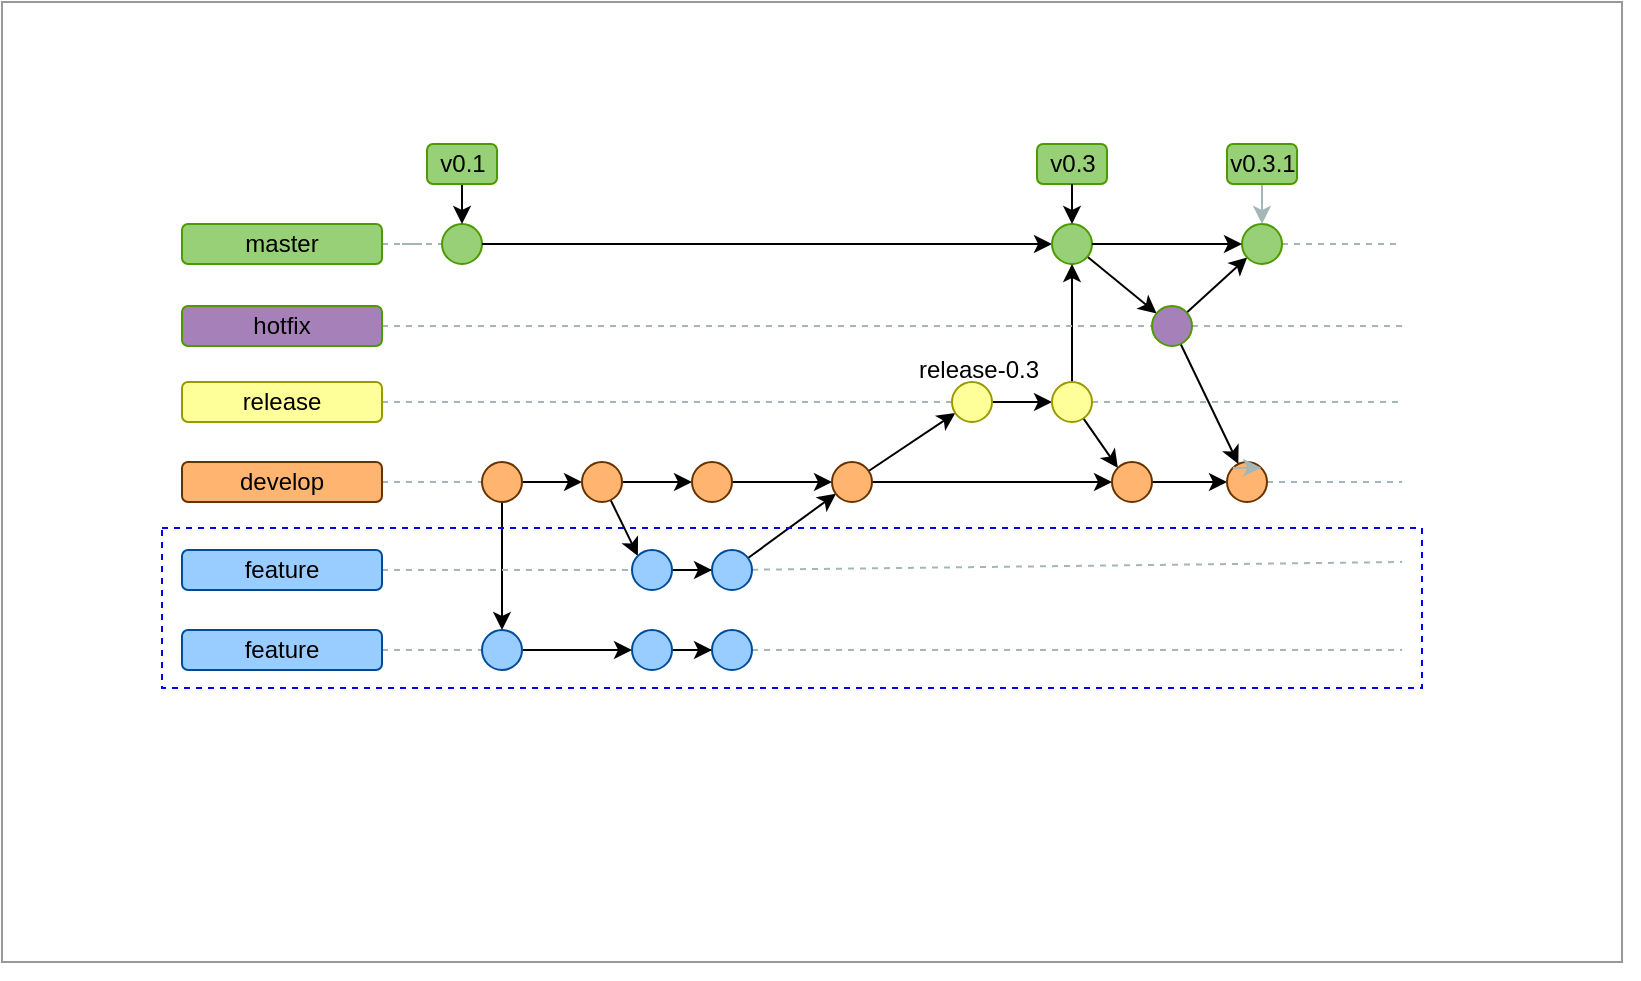 <mxfile version="14.0.3" type="github">
  <diagram id="NFnk5CNEQlGa55r-qeUA" name="Page-1">
    <mxGraphModel dx="2253" dy="713" grid="1" gridSize="10" guides="1" tooltips="1" connect="1" arrows="1" fold="1" page="1" pageScale="1" pageWidth="827" pageHeight="1169" math="0" shadow="0">
      <root>
        <mxCell id="0" />
        <mxCell id="1" parent="0" />
        <mxCell id="BHr-HHq2_wPLYs7JveMa-1" value="" style="edgeStyle=orthogonalEdgeStyle;rounded=0;orthogonalLoop=1;jettySize=auto;html=1;entryX=0;entryY=0.5;entryDx=0;entryDy=0;dashed=1;endArrow=none;endFill=0;strokeColor=#A4B7B8;" edge="1" parent="1" source="BHr-HHq2_wPLYs7JveMa-2" target="BHr-HHq2_wPLYs7JveMa-3">
          <mxGeometry relative="1" as="geometry">
            <mxPoint x="150" y="261" as="targetPoint" />
          </mxGeometry>
        </mxCell>
        <mxCell id="BHr-HHq2_wPLYs7JveMa-2" value="master" style="rounded=1;whiteSpace=wrap;html=1;fillColor=#97D077;strokeColor=#4D9900;" vertex="1" parent="1">
          <mxGeometry x="-40" y="231" width="100" height="20" as="geometry" />
        </mxCell>
        <mxCell id="BHr-HHq2_wPLYs7JveMa-3" value="" style="ellipse;whiteSpace=wrap;html=1;aspect=fixed;fillColor=#97D077;strokeColor=#4D9900;" vertex="1" parent="1">
          <mxGeometry x="90" y="231" width="20" height="20" as="geometry" />
        </mxCell>
        <mxCell id="BHr-HHq2_wPLYs7JveMa-4" value="" style="edgeStyle=none;rounded=0;jumpStyle=none;orthogonalLoop=1;jettySize=auto;html=1;exitX=1;exitY=0.5;exitDx=0;exitDy=0;" edge="1" parent="1" source="BHr-HHq2_wPLYs7JveMa-3" target="BHr-HHq2_wPLYs7JveMa-7">
          <mxGeometry relative="1" as="geometry">
            <mxPoint x="147.5" y="241" as="sourcePoint" />
          </mxGeometry>
        </mxCell>
        <mxCell id="BHr-HHq2_wPLYs7JveMa-5" value="" style="edgeStyle=none;rounded=0;jumpStyle=none;orthogonalLoop=1;jettySize=auto;html=1;dashed=1;endArrow=none;endFill=0;strokeColor=#A4B7B8;" edge="1" parent="1" source="BHr-HHq2_wPLYs7JveMa-61">
          <mxGeometry relative="1" as="geometry">
            <mxPoint x="505" y="241" as="targetPoint" />
          </mxGeometry>
        </mxCell>
        <mxCell id="BHr-HHq2_wPLYs7JveMa-6" style="edgeStyle=none;rounded=0;jumpStyle=none;orthogonalLoop=1;jettySize=auto;html=1;endArrow=classic;endFill=1;strokeColor=#000000;strokeWidth=1;" edge="1" parent="1" source="BHr-HHq2_wPLYs7JveMa-7" target="BHr-HHq2_wPLYs7JveMa-59">
          <mxGeometry relative="1" as="geometry" />
        </mxCell>
        <mxCell id="BHr-HHq2_wPLYs7JveMa-7" value="" style="ellipse;whiteSpace=wrap;html=1;aspect=fixed;fillColor=#97D077;strokeColor=#4D9900;" vertex="1" parent="1">
          <mxGeometry x="395" y="231" width="20" height="20" as="geometry" />
        </mxCell>
        <mxCell id="BHr-HHq2_wPLYs7JveMa-8" style="edgeStyle=none;rounded=0;jumpStyle=none;orthogonalLoop=1;jettySize=auto;html=1;entryX=1;entryY=0.5;entryDx=0;entryDy=0;dashed=1;strokeColor=#A4B7B8;" edge="1" parent="1" source="BHr-HHq2_wPLYs7JveMa-9" target="BHr-HHq2_wPLYs7JveMa-29">
          <mxGeometry relative="1" as="geometry" />
        </mxCell>
        <mxCell id="BHr-HHq2_wPLYs7JveMa-9" value="release" style="rounded=1;whiteSpace=wrap;html=1;fillColor=#FFFF99;strokeColor=#999900;" vertex="1" parent="1">
          <mxGeometry x="-40" y="310" width="100" height="20" as="geometry" />
        </mxCell>
        <mxCell id="BHr-HHq2_wPLYs7JveMa-10" style="edgeStyle=orthogonalEdgeStyle;rounded=0;orthogonalLoop=1;jettySize=auto;html=1;exitX=1;exitY=0.5;exitDx=0;exitDy=0;dashed=1;endArrow=none;endFill=0;strokeColor=#A4B7B8;" edge="1" parent="1" source="BHr-HHq2_wPLYs7JveMa-11" target="BHr-HHq2_wPLYs7JveMa-14">
          <mxGeometry relative="1" as="geometry" />
        </mxCell>
        <mxCell id="BHr-HHq2_wPLYs7JveMa-11" value="develop" style="rounded=1;whiteSpace=wrap;html=1;fillColor=#FFB570;strokeColor=#663300;" vertex="1" parent="1">
          <mxGeometry x="-40" y="350" width="100" height="20" as="geometry" />
        </mxCell>
        <mxCell id="BHr-HHq2_wPLYs7JveMa-12" style="rounded=0;orthogonalLoop=1;jettySize=auto;html=1;" edge="1" parent="1" source="BHr-HHq2_wPLYs7JveMa-14" target="BHr-HHq2_wPLYs7JveMa-45">
          <mxGeometry relative="1" as="geometry">
            <mxPoint x="145" y="434" as="targetPoint" />
          </mxGeometry>
        </mxCell>
        <mxCell id="BHr-HHq2_wPLYs7JveMa-13" value="" style="edgeStyle=orthogonalEdgeStyle;rounded=0;orthogonalLoop=1;jettySize=auto;html=1;" edge="1" parent="1" source="BHr-HHq2_wPLYs7JveMa-14" target="BHr-HHq2_wPLYs7JveMa-17">
          <mxGeometry relative="1" as="geometry" />
        </mxCell>
        <mxCell id="BHr-HHq2_wPLYs7JveMa-14" value="" style="ellipse;whiteSpace=wrap;html=1;aspect=fixed;fillColor=#FFB570;strokeColor=#663300;" vertex="1" parent="1">
          <mxGeometry x="110" y="350" width="20" height="20" as="geometry" />
        </mxCell>
        <mxCell id="BHr-HHq2_wPLYs7JveMa-15" value="" style="edgeStyle=orthogonalEdgeStyle;rounded=0;orthogonalLoop=1;jettySize=auto;html=1;" edge="1" parent="1" source="BHr-HHq2_wPLYs7JveMa-17" target="BHr-HHq2_wPLYs7JveMa-19">
          <mxGeometry relative="1" as="geometry" />
        </mxCell>
        <mxCell id="BHr-HHq2_wPLYs7JveMa-16" style="edgeStyle=none;rounded=0;jumpStyle=none;orthogonalLoop=1;jettySize=auto;html=1;entryX=0;entryY=0;entryDx=0;entryDy=0;endArrow=classic;endFill=1;strokeColor=#000000;strokeWidth=1;" edge="1" parent="1" source="BHr-HHq2_wPLYs7JveMa-17" target="BHr-HHq2_wPLYs7JveMa-51">
          <mxGeometry relative="1" as="geometry" />
        </mxCell>
        <mxCell id="BHr-HHq2_wPLYs7JveMa-17" value="" style="ellipse;whiteSpace=wrap;html=1;aspect=fixed;fillColor=#FFB570;strokeColor=#663300;" vertex="1" parent="1">
          <mxGeometry x="160" y="350" width="20" height="20" as="geometry" />
        </mxCell>
        <mxCell id="BHr-HHq2_wPLYs7JveMa-18" style="edgeStyle=none;rounded=0;jumpStyle=none;orthogonalLoop=1;jettySize=auto;html=1;" edge="1" parent="1" source="BHr-HHq2_wPLYs7JveMa-19" target="BHr-HHq2_wPLYs7JveMa-23">
          <mxGeometry relative="1" as="geometry" />
        </mxCell>
        <mxCell id="BHr-HHq2_wPLYs7JveMa-19" value="" style="ellipse;whiteSpace=wrap;html=1;aspect=fixed;fillColor=#FFB570;strokeColor=#663300;" vertex="1" parent="1">
          <mxGeometry x="215" y="350" width="20" height="20" as="geometry" />
        </mxCell>
        <mxCell id="BHr-HHq2_wPLYs7JveMa-20" value="" style="rounded=0;orthogonalLoop=1;jettySize=auto;html=1;jumpStyle=none;" edge="1" parent="1" target="BHr-HHq2_wPLYs7JveMa-23">
          <mxGeometry relative="1" as="geometry">
            <mxPoint x="243.019" y="398.025" as="sourcePoint" />
          </mxGeometry>
        </mxCell>
        <mxCell id="BHr-HHq2_wPLYs7JveMa-21" value="" style="edgeStyle=none;rounded=0;jumpStyle=none;orthogonalLoop=1;jettySize=auto;html=1;" edge="1" parent="1" source="BHr-HHq2_wPLYs7JveMa-23" target="BHr-HHq2_wPLYs7JveMa-26">
          <mxGeometry relative="1" as="geometry" />
        </mxCell>
        <mxCell id="BHr-HHq2_wPLYs7JveMa-22" style="edgeStyle=none;rounded=0;jumpStyle=none;orthogonalLoop=1;jettySize=auto;html=1;" edge="1" parent="1" source="BHr-HHq2_wPLYs7JveMa-23" target="BHr-HHq2_wPLYs7JveMa-29">
          <mxGeometry relative="1" as="geometry">
            <mxPoint x="319" y="350" as="targetPoint" />
          </mxGeometry>
        </mxCell>
        <mxCell id="BHr-HHq2_wPLYs7JveMa-23" value="" style="ellipse;whiteSpace=wrap;html=1;aspect=fixed;fillColor=#FFB570;strokeColor=#663300;" vertex="1" parent="1">
          <mxGeometry x="285" y="350" width="20" height="20" as="geometry" />
        </mxCell>
        <mxCell id="BHr-HHq2_wPLYs7JveMa-24" value="" style="edgeStyle=none;rounded=0;jumpStyle=none;orthogonalLoop=1;jettySize=auto;html=1;dashed=1;endArrow=none;endFill=0;strokeColor=#A4B7B8;exitX=1;exitY=0.5;exitDx=0;exitDy=0;" edge="1" parent="1" source="BHr-HHq2_wPLYs7JveMa-27">
          <mxGeometry relative="1" as="geometry">
            <mxPoint x="480" y="360" as="sourcePoint" />
            <mxPoint x="570" y="360" as="targetPoint" />
          </mxGeometry>
        </mxCell>
        <mxCell id="BHr-HHq2_wPLYs7JveMa-25" value="" style="edgeStyle=none;rounded=0;jumpStyle=none;orthogonalLoop=1;jettySize=auto;html=1;endArrow=classic;endFill=1;strokeColor=#000000;strokeWidth=1;" edge="1" parent="1" source="BHr-HHq2_wPLYs7JveMa-26" target="BHr-HHq2_wPLYs7JveMa-27">
          <mxGeometry relative="1" as="geometry" />
        </mxCell>
        <mxCell id="BHr-HHq2_wPLYs7JveMa-26" value="" style="ellipse;whiteSpace=wrap;html=1;aspect=fixed;fillColor=#FFB570;strokeColor=#663300;" vertex="1" parent="1">
          <mxGeometry x="425" y="350" width="20" height="20" as="geometry" />
        </mxCell>
        <mxCell id="BHr-HHq2_wPLYs7JveMa-27" value="" style="ellipse;whiteSpace=wrap;html=1;aspect=fixed;fillColor=#FFB570;strokeColor=#663300;" vertex="1" parent="1">
          <mxGeometry x="482.5" y="350" width="20" height="20" as="geometry" />
        </mxCell>
        <mxCell id="BHr-HHq2_wPLYs7JveMa-28" value="" style="edgeStyle=none;rounded=0;jumpStyle=none;orthogonalLoop=1;jettySize=auto;html=1;" edge="1" parent="1" source="BHr-HHq2_wPLYs7JveMa-29" target="BHr-HHq2_wPLYs7JveMa-33">
          <mxGeometry relative="1" as="geometry" />
        </mxCell>
        <mxCell id="BHr-HHq2_wPLYs7JveMa-29" value="" style="ellipse;whiteSpace=wrap;html=1;aspect=fixed;fillColor=#FFFF99;strokeColor=#999900;" vertex="1" parent="1">
          <mxGeometry x="345" y="310" width="20" height="20" as="geometry" />
        </mxCell>
        <mxCell id="BHr-HHq2_wPLYs7JveMa-30" style="edgeStyle=none;rounded=0;jumpStyle=none;orthogonalLoop=1;jettySize=auto;html=1;entryX=0.5;entryY=1;entryDx=0;entryDy=0;" edge="1" parent="1" source="BHr-HHq2_wPLYs7JveMa-33" target="BHr-HHq2_wPLYs7JveMa-7">
          <mxGeometry relative="1" as="geometry" />
        </mxCell>
        <mxCell id="BHr-HHq2_wPLYs7JveMa-31" value="" style="edgeStyle=none;rounded=0;jumpStyle=none;orthogonalLoop=1;jettySize=auto;html=1;dashed=1;endArrow=none;endFill=0;strokeColor=#A4B7B8;" edge="1" parent="1" source="BHr-HHq2_wPLYs7JveMa-33">
          <mxGeometry relative="1" as="geometry">
            <mxPoint x="570" y="320" as="targetPoint" />
          </mxGeometry>
        </mxCell>
        <mxCell id="BHr-HHq2_wPLYs7JveMa-32" style="edgeStyle=none;rounded=0;jumpStyle=none;orthogonalLoop=1;jettySize=auto;html=1;entryX=0;entryY=0;entryDx=0;entryDy=0;endArrow=classic;endFill=1;strokeColor=#000000;strokeWidth=1;" edge="1" parent="1" source="BHr-HHq2_wPLYs7JveMa-33" target="BHr-HHq2_wPLYs7JveMa-26">
          <mxGeometry relative="1" as="geometry" />
        </mxCell>
        <mxCell id="BHr-HHq2_wPLYs7JveMa-33" value="" style="ellipse;whiteSpace=wrap;html=1;aspect=fixed;fillColor=#FFFF99;strokeColor=#999900;" vertex="1" parent="1">
          <mxGeometry x="395" y="310" width="20" height="20" as="geometry" />
        </mxCell>
        <mxCell id="BHr-HHq2_wPLYs7JveMa-34" style="edgeStyle=none;rounded=0;jumpStyle=none;orthogonalLoop=1;jettySize=auto;html=1;endArrow=classic;endFill=1;strokeWidth=1;" edge="1" parent="1" source="BHr-HHq2_wPLYs7JveMa-35" target="BHr-HHq2_wPLYs7JveMa-3">
          <mxGeometry relative="1" as="geometry" />
        </mxCell>
        <mxCell id="BHr-HHq2_wPLYs7JveMa-35" value="v0.1" style="rounded=1;whiteSpace=wrap;html=1;fillColor=#97D077;strokeColor=#4D9900;" vertex="1" parent="1">
          <mxGeometry x="82.5" y="191" width="35" height="20" as="geometry" />
        </mxCell>
        <mxCell id="BHr-HHq2_wPLYs7JveMa-36" value="v0.3" style="rounded=1;whiteSpace=wrap;html=1;fillColor=#97D077;strokeColor=#4D9900;" vertex="1" parent="1">
          <mxGeometry x="387.5" y="191" width="35" height="20" as="geometry" />
        </mxCell>
        <mxCell id="BHr-HHq2_wPLYs7JveMa-37" style="edgeStyle=none;rounded=0;jumpStyle=none;orthogonalLoop=1;jettySize=auto;html=1;endArrow=classic;endFill=1;entryX=0.5;entryY=0;entryDx=0;entryDy=0;" edge="1" parent="1" source="BHr-HHq2_wPLYs7JveMa-36" target="BHr-HHq2_wPLYs7JveMa-7">
          <mxGeometry relative="1" as="geometry">
            <mxPoint x="243.167" y="231" as="sourcePoint" />
            <mxPoint x="244.501" y="251.012" as="targetPoint" />
          </mxGeometry>
        </mxCell>
        <mxCell id="BHr-HHq2_wPLYs7JveMa-38" value="" style="rounded=0;whiteSpace=wrap;html=1;strokeColor=#0000FF;fillColor=none;gradientColor=none;dashed=1;" vertex="1" parent="1">
          <mxGeometry x="-50" y="383" width="630" height="80" as="geometry" />
        </mxCell>
        <mxCell id="BHr-HHq2_wPLYs7JveMa-39" value="release-0.3" style="text;html=1;align=center;verticalAlign=middle;resizable=0;points=[];autosize=1;" vertex="1" parent="1">
          <mxGeometry x="318" y="294" width="80" height="20" as="geometry" />
        </mxCell>
        <mxCell id="BHr-HHq2_wPLYs7JveMa-40" style="edgeStyle=orthogonalEdgeStyle;rounded=0;orthogonalLoop=1;jettySize=auto;html=1;dashed=1;strokeColor=#A4B7B8;endArrow=none;endFill=0;" edge="1" parent="1" source="BHr-HHq2_wPLYs7JveMa-41" target="BHr-HHq2_wPLYs7JveMa-51">
          <mxGeometry relative="1" as="geometry" />
        </mxCell>
        <mxCell id="BHr-HHq2_wPLYs7JveMa-41" value="feature" style="rounded=1;whiteSpace=wrap;html=1;fillColor=#99CCFF;strokeColor=#004C99;" vertex="1" parent="1">
          <mxGeometry x="-40" y="394" width="100" height="20" as="geometry" />
        </mxCell>
        <mxCell id="BHr-HHq2_wPLYs7JveMa-42" style="edgeStyle=none;rounded=0;jumpStyle=none;orthogonalLoop=1;jettySize=auto;html=1;entryX=0;entryY=0.5;entryDx=0;entryDy=0;dashed=1;endArrow=none;endFill=0;strokeColor=#A4B7B8;" edge="1" parent="1" source="BHr-HHq2_wPLYs7JveMa-43" target="BHr-HHq2_wPLYs7JveMa-45">
          <mxGeometry relative="1" as="geometry" />
        </mxCell>
        <mxCell id="BHr-HHq2_wPLYs7JveMa-43" value="feature" style="rounded=1;whiteSpace=wrap;html=1;fillColor=#99CCFF;strokeColor=#004C99;" vertex="1" parent="1">
          <mxGeometry x="-40" y="434" width="100" height="20" as="geometry" />
        </mxCell>
        <mxCell id="BHr-HHq2_wPLYs7JveMa-44" style="edgeStyle=orthogonalEdgeStyle;rounded=0;orthogonalLoop=1;jettySize=auto;html=1;entryX=0;entryY=0.5;entryDx=0;entryDy=0;" edge="1" parent="1" source="BHr-HHq2_wPLYs7JveMa-45" target="BHr-HHq2_wPLYs7JveMa-47">
          <mxGeometry relative="1" as="geometry" />
        </mxCell>
        <mxCell id="BHr-HHq2_wPLYs7JveMa-45" value="" style="ellipse;whiteSpace=wrap;html=1;aspect=fixed;fillColor=#99CCFF;strokeColor=#004C99;" vertex="1" parent="1">
          <mxGeometry x="110" y="434" width="20" height="20" as="geometry" />
        </mxCell>
        <mxCell id="BHr-HHq2_wPLYs7JveMa-46" value="" style="edgeStyle=orthogonalEdgeStyle;rounded=0;orthogonalLoop=1;jettySize=auto;html=1;" edge="1" parent="1" source="BHr-HHq2_wPLYs7JveMa-47" target="BHr-HHq2_wPLYs7JveMa-49">
          <mxGeometry relative="1" as="geometry" />
        </mxCell>
        <mxCell id="BHr-HHq2_wPLYs7JveMa-47" value="" style="ellipse;whiteSpace=wrap;html=1;aspect=fixed;fillColor=#99CCFF;strokeColor=#004C99;" vertex="1" parent="1">
          <mxGeometry x="185" y="434" width="20" height="20" as="geometry" />
        </mxCell>
        <mxCell id="BHr-HHq2_wPLYs7JveMa-48" value="" style="edgeStyle=none;rounded=0;jumpStyle=none;orthogonalLoop=1;jettySize=auto;html=1;dashed=1;endArrow=none;endFill=0;strokeColor=#A4B7B8;" edge="1" parent="1" source="BHr-HHq2_wPLYs7JveMa-49">
          <mxGeometry relative="1" as="geometry">
            <mxPoint x="570" y="444" as="targetPoint" />
          </mxGeometry>
        </mxCell>
        <mxCell id="BHr-HHq2_wPLYs7JveMa-49" value="" style="ellipse;whiteSpace=wrap;html=1;aspect=fixed;fillColor=#99CCFF;strokeColor=#004C99;" vertex="1" parent="1">
          <mxGeometry x="225" y="434" width="20" height="20" as="geometry" />
        </mxCell>
        <mxCell id="BHr-HHq2_wPLYs7JveMa-50" value="" style="edgeStyle=orthogonalEdgeStyle;rounded=0;orthogonalLoop=1;jettySize=auto;html=1;" edge="1" parent="1" source="BHr-HHq2_wPLYs7JveMa-51" target="BHr-HHq2_wPLYs7JveMa-53">
          <mxGeometry relative="1" as="geometry" />
        </mxCell>
        <mxCell id="BHr-HHq2_wPLYs7JveMa-51" value="" style="ellipse;whiteSpace=wrap;html=1;aspect=fixed;fillColor=#99CCFF;strokeColor=#004C99;" vertex="1" parent="1">
          <mxGeometry x="185" y="394" width="20" height="20" as="geometry" />
        </mxCell>
        <mxCell id="BHr-HHq2_wPLYs7JveMa-52" value="" style="edgeStyle=none;rounded=0;jumpStyle=none;orthogonalLoop=1;jettySize=auto;html=1;endArrow=none;endFill=0;strokeWidth=1;dashed=1;strokeColor=#A4B7B8;" edge="1" parent="1" source="BHr-HHq2_wPLYs7JveMa-53">
          <mxGeometry relative="1" as="geometry">
            <mxPoint x="570" y="400" as="targetPoint" />
          </mxGeometry>
        </mxCell>
        <mxCell id="BHr-HHq2_wPLYs7JveMa-53" value="" style="ellipse;whiteSpace=wrap;html=1;aspect=fixed;fillColor=#99CCFF;strokeColor=#004C99;" vertex="1" parent="1">
          <mxGeometry x="225" y="394" width="20" height="20" as="geometry" />
        </mxCell>
        <mxCell id="BHr-HHq2_wPLYs7JveMa-54" style="edgeStyle=none;rounded=0;jumpStyle=none;orthogonalLoop=1;jettySize=auto;html=1;dashed=1;endArrow=none;endFill=0;strokeColor=#A4B7B8;strokeWidth=1;" edge="1" parent="1" source="BHr-HHq2_wPLYs7JveMa-55" target="BHr-HHq2_wPLYs7JveMa-59">
          <mxGeometry relative="1" as="geometry" />
        </mxCell>
        <mxCell id="BHr-HHq2_wPLYs7JveMa-55" value="hotfix" style="rounded=1;whiteSpace=wrap;html=1;fillColor=#A680B8;strokeColor=#4D9900;" vertex="1" parent="1">
          <mxGeometry x="-40" y="272" width="100" height="20" as="geometry" />
        </mxCell>
        <mxCell id="BHr-HHq2_wPLYs7JveMa-56" value="" style="edgeStyle=none;rounded=0;jumpStyle=none;orthogonalLoop=1;jettySize=auto;html=1;endArrow=classic;endFill=1;strokeColor=#000000;strokeWidth=1;" edge="1" parent="1" source="BHr-HHq2_wPLYs7JveMa-59" target="BHr-HHq2_wPLYs7JveMa-61">
          <mxGeometry relative="1" as="geometry" />
        </mxCell>
        <mxCell id="BHr-HHq2_wPLYs7JveMa-57" value="" style="edgeStyle=none;rounded=0;jumpStyle=none;orthogonalLoop=1;jettySize=auto;html=1;endArrow=none;endFill=0;strokeColor=#A4B7B8;strokeWidth=1;dashed=1;" edge="1" parent="1" source="BHr-HHq2_wPLYs7JveMa-59">
          <mxGeometry relative="1" as="geometry">
            <mxPoint x="570" y="282" as="targetPoint" />
          </mxGeometry>
        </mxCell>
        <mxCell id="BHr-HHq2_wPLYs7JveMa-58" style="edgeStyle=none;rounded=0;jumpStyle=none;orthogonalLoop=1;jettySize=auto;html=1;endArrow=classic;endFill=1;strokeColor=#000000;strokeWidth=1;" edge="1" parent="1" source="BHr-HHq2_wPLYs7JveMa-59" target="BHr-HHq2_wPLYs7JveMa-27">
          <mxGeometry relative="1" as="geometry" />
        </mxCell>
        <mxCell id="BHr-HHq2_wPLYs7JveMa-59" value="" style="ellipse;whiteSpace=wrap;html=1;aspect=fixed;fillColor=#A680B8;strokeColor=#4D9900;" vertex="1" parent="1">
          <mxGeometry x="445" y="272" width="20" height="20" as="geometry" />
        </mxCell>
        <mxCell id="BHr-HHq2_wPLYs7JveMa-60" value="" style="edgeStyle=none;rounded=0;jumpStyle=none;orthogonalLoop=1;jettySize=auto;html=1;endArrow=none;endFill=0;strokeColor=#A4B7B8;strokeWidth=1;dashed=1;" edge="1" parent="1" source="BHr-HHq2_wPLYs7JveMa-61">
          <mxGeometry relative="1" as="geometry">
            <mxPoint x="570" y="241" as="targetPoint" />
          </mxGeometry>
        </mxCell>
        <mxCell id="BHr-HHq2_wPLYs7JveMa-61" value="" style="ellipse;whiteSpace=wrap;html=1;aspect=fixed;fillColor=#97D077;strokeColor=#4D9900;" vertex="1" parent="1">
          <mxGeometry x="490" y="231" width="20" height="20" as="geometry" />
        </mxCell>
        <mxCell id="BHr-HHq2_wPLYs7JveMa-62" value="" style="edgeStyle=none;rounded=0;jumpStyle=none;orthogonalLoop=1;jettySize=auto;html=1;endArrow=classic;endFill=1;strokeColor=#000000;" edge="1" parent="1" source="BHr-HHq2_wPLYs7JveMa-7" target="BHr-HHq2_wPLYs7JveMa-61">
          <mxGeometry relative="1" as="geometry">
            <mxPoint x="415" y="241" as="sourcePoint" />
            <mxPoint x="505" y="241" as="targetPoint" />
          </mxGeometry>
        </mxCell>
        <mxCell id="BHr-HHq2_wPLYs7JveMa-63" style="edgeStyle=none;rounded=0;jumpStyle=none;orthogonalLoop=1;jettySize=auto;html=1;endArrow=classic;endFill=1;strokeColor=#A4B7B8;strokeWidth=1;" edge="1" parent="1" source="BHr-HHq2_wPLYs7JveMa-64" target="BHr-HHq2_wPLYs7JveMa-61">
          <mxGeometry relative="1" as="geometry" />
        </mxCell>
        <mxCell id="BHr-HHq2_wPLYs7JveMa-64" value="v0.3.1" style="rounded=1;whiteSpace=wrap;html=1;fillColor=#97D077;strokeColor=#4D9900;" vertex="1" parent="1">
          <mxGeometry x="482.5" y="191" width="35" height="20" as="geometry" />
        </mxCell>
        <mxCell id="BHr-HHq2_wPLYs7JveMa-65" style="edgeStyle=none;rounded=0;jumpStyle=none;orthogonalLoop=1;jettySize=auto;html=1;exitX=0;exitY=0;exitDx=0;exitDy=0;entryX=1;entryY=0;entryDx=0;entryDy=0;endArrow=classic;endFill=1;strokeColor=#A4B7B8;strokeWidth=1;" edge="1" parent="1" source="BHr-HHq2_wPLYs7JveMa-27" target="BHr-HHq2_wPLYs7JveMa-27">
          <mxGeometry relative="1" as="geometry" />
        </mxCell>
        <mxCell id="BHr-HHq2_wPLYs7JveMa-66" value="" style="rounded=0;whiteSpace=wrap;html=1;strokeColor=#999999;fillColor=none;gradientColor=none;" vertex="1" parent="1">
          <mxGeometry x="-130" y="120" width="810" height="480" as="geometry" />
        </mxCell>
        <mxCell id="BHr-HHq2_wPLYs7JveMa-67" style="edgeStyle=none;rounded=0;jumpStyle=none;orthogonalLoop=1;jettySize=auto;html=1;exitX=1;exitY=0.5;exitDx=0;exitDy=0;endArrow=classic;endFill=1;strokeColor=#000000;strokeWidth=1;" edge="1" parent="1" source="BHr-HHq2_wPLYs7JveMa-66" target="BHr-HHq2_wPLYs7JveMa-66">
          <mxGeometry relative="1" as="geometry" />
        </mxCell>
        <mxCell id="BHr-HHq2_wPLYs7JveMa-68" style="edgeStyle=none;rounded=0;jumpStyle=none;orthogonalLoop=1;jettySize=auto;html=1;exitX=1;exitY=1;exitDx=0;exitDy=0;endArrow=classic;endFill=1;strokeColor=#000000;strokeWidth=1;" edge="1" parent="1" source="BHr-HHq2_wPLYs7JveMa-66" target="BHr-HHq2_wPLYs7JveMa-66">
          <mxGeometry relative="1" as="geometry" />
        </mxCell>
      </root>
    </mxGraphModel>
  </diagram>
</mxfile>
